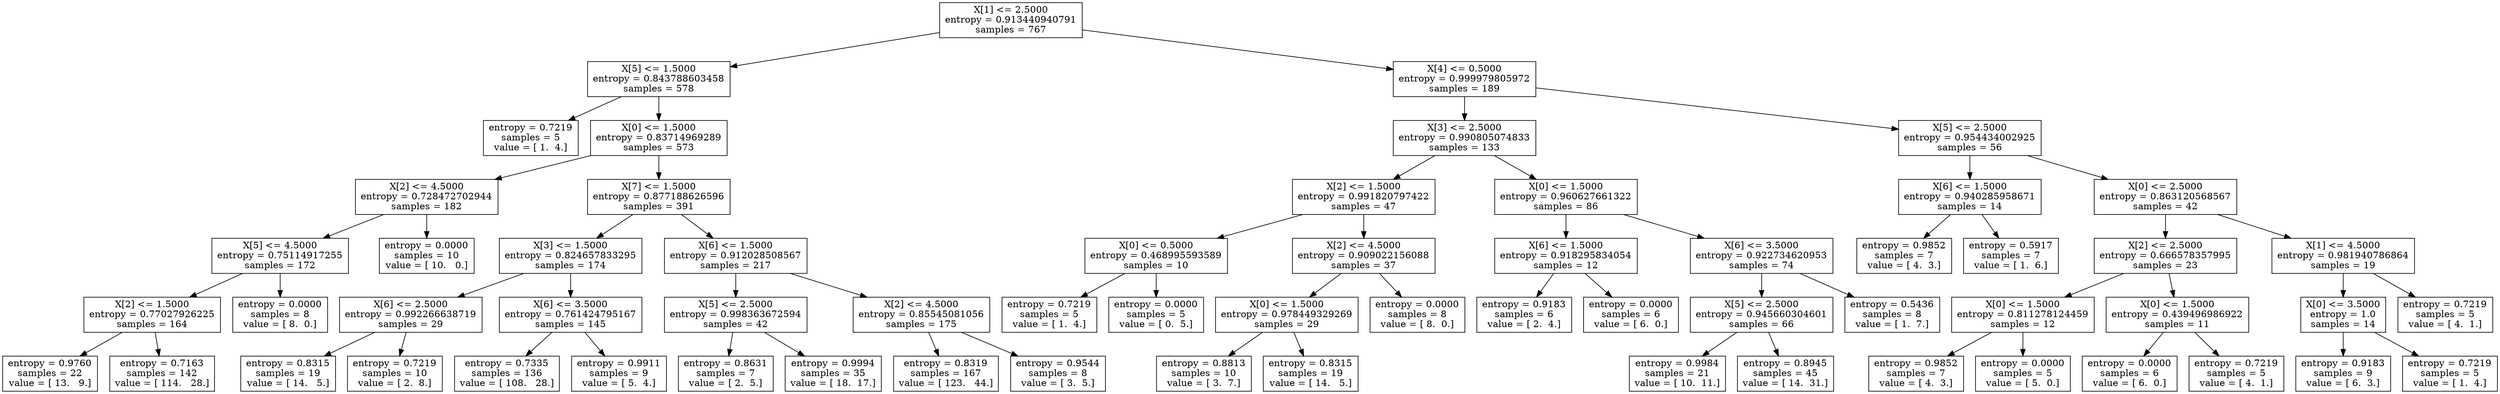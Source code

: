 digraph Tree {
0 [label="X[1] <= 2.5000\nentropy = 0.913440940791\nsamples = 767", shape="box"] ;
1 [label="X[5] <= 1.5000\nentropy = 0.843788603458\nsamples = 578", shape="box"] ;
0 -> 1 ;
2 [label="entropy = 0.7219\nsamples = 5\nvalue = [ 1.  4.]", shape="box"] ;
1 -> 2 ;
3 [label="X[0] <= 1.5000\nentropy = 0.83714969289\nsamples = 573", shape="box"] ;
1 -> 3 ;
4 [label="X[2] <= 4.5000\nentropy = 0.728472702944\nsamples = 182", shape="box"] ;
3 -> 4 ;
5 [label="X[5] <= 4.5000\nentropy = 0.75114917255\nsamples = 172", shape="box"] ;
4 -> 5 ;
6 [label="X[2] <= 1.5000\nentropy = 0.77027926225\nsamples = 164", shape="box"] ;
5 -> 6 ;
7 [label="entropy = 0.9760\nsamples = 22\nvalue = [ 13.   9.]", shape="box"] ;
6 -> 7 ;
8 [label="entropy = 0.7163\nsamples = 142\nvalue = [ 114.   28.]", shape="box"] ;
6 -> 8 ;
9 [label="entropy = 0.0000\nsamples = 8\nvalue = [ 8.  0.]", shape="box"] ;
5 -> 9 ;
10 [label="entropy = 0.0000\nsamples = 10\nvalue = [ 10.   0.]", shape="box"] ;
4 -> 10 ;
11 [label="X[7] <= 1.5000\nentropy = 0.877188626596\nsamples = 391", shape="box"] ;
3 -> 11 ;
12 [label="X[3] <= 1.5000\nentropy = 0.824657833295\nsamples = 174", shape="box"] ;
11 -> 12 ;
13 [label="X[6] <= 2.5000\nentropy = 0.992266638719\nsamples = 29", shape="box"] ;
12 -> 13 ;
14 [label="entropy = 0.8315\nsamples = 19\nvalue = [ 14.   5.]", shape="box"] ;
13 -> 14 ;
15 [label="entropy = 0.7219\nsamples = 10\nvalue = [ 2.  8.]", shape="box"] ;
13 -> 15 ;
16 [label="X[6] <= 3.5000\nentropy = 0.761424795167\nsamples = 145", shape="box"] ;
12 -> 16 ;
17 [label="entropy = 0.7335\nsamples = 136\nvalue = [ 108.   28.]", shape="box"] ;
16 -> 17 ;
18 [label="entropy = 0.9911\nsamples = 9\nvalue = [ 5.  4.]", shape="box"] ;
16 -> 18 ;
19 [label="X[6] <= 1.5000\nentropy = 0.912028508567\nsamples = 217", shape="box"] ;
11 -> 19 ;
20 [label="X[5] <= 2.5000\nentropy = 0.998363672594\nsamples = 42", shape="box"] ;
19 -> 20 ;
21 [label="entropy = 0.8631\nsamples = 7\nvalue = [ 2.  5.]", shape="box"] ;
20 -> 21 ;
22 [label="entropy = 0.9994\nsamples = 35\nvalue = [ 18.  17.]", shape="box"] ;
20 -> 22 ;
23 [label="X[2] <= 4.5000\nentropy = 0.85545081056\nsamples = 175", shape="box"] ;
19 -> 23 ;
24 [label="entropy = 0.8319\nsamples = 167\nvalue = [ 123.   44.]", shape="box"] ;
23 -> 24 ;
25 [label="entropy = 0.9544\nsamples = 8\nvalue = [ 3.  5.]", shape="box"] ;
23 -> 25 ;
26 [label="X[4] <= 0.5000\nentropy = 0.999979805972\nsamples = 189", shape="box"] ;
0 -> 26 ;
27 [label="X[3] <= 2.5000\nentropy = 0.990805074833\nsamples = 133", shape="box"] ;
26 -> 27 ;
28 [label="X[2] <= 1.5000\nentropy = 0.991820797422\nsamples = 47", shape="box"] ;
27 -> 28 ;
29 [label="X[0] <= 0.5000\nentropy = 0.468995593589\nsamples = 10", shape="box"] ;
28 -> 29 ;
30 [label="entropy = 0.7219\nsamples = 5\nvalue = [ 1.  4.]", shape="box"] ;
29 -> 30 ;
31 [label="entropy = 0.0000\nsamples = 5\nvalue = [ 0.  5.]", shape="box"] ;
29 -> 31 ;
32 [label="X[2] <= 4.5000\nentropy = 0.909022156088\nsamples = 37", shape="box"] ;
28 -> 32 ;
33 [label="X[0] <= 1.5000\nentropy = 0.978449329269\nsamples = 29", shape="box"] ;
32 -> 33 ;
34 [label="entropy = 0.8813\nsamples = 10\nvalue = [ 3.  7.]", shape="box"] ;
33 -> 34 ;
35 [label="entropy = 0.8315\nsamples = 19\nvalue = [ 14.   5.]", shape="box"] ;
33 -> 35 ;
36 [label="entropy = 0.0000\nsamples = 8\nvalue = [ 8.  0.]", shape="box"] ;
32 -> 36 ;
37 [label="X[0] <= 1.5000\nentropy = 0.960627661322\nsamples = 86", shape="box"] ;
27 -> 37 ;
38 [label="X[6] <= 1.5000\nentropy = 0.918295834054\nsamples = 12", shape="box"] ;
37 -> 38 ;
39 [label="entropy = 0.9183\nsamples = 6\nvalue = [ 2.  4.]", shape="box"] ;
38 -> 39 ;
40 [label="entropy = 0.0000\nsamples = 6\nvalue = [ 6.  0.]", shape="box"] ;
38 -> 40 ;
41 [label="X[6] <= 3.5000\nentropy = 0.922734620953\nsamples = 74", shape="box"] ;
37 -> 41 ;
42 [label="X[5] <= 2.5000\nentropy = 0.945660304601\nsamples = 66", shape="box"] ;
41 -> 42 ;
43 [label="entropy = 0.9984\nsamples = 21\nvalue = [ 10.  11.]", shape="box"] ;
42 -> 43 ;
44 [label="entropy = 0.8945\nsamples = 45\nvalue = [ 14.  31.]", shape="box"] ;
42 -> 44 ;
45 [label="entropy = 0.5436\nsamples = 8\nvalue = [ 1.  7.]", shape="box"] ;
41 -> 45 ;
46 [label="X[5] <= 2.5000\nentropy = 0.954434002925\nsamples = 56", shape="box"] ;
26 -> 46 ;
47 [label="X[6] <= 1.5000\nentropy = 0.940285958671\nsamples = 14", shape="box"] ;
46 -> 47 ;
48 [label="entropy = 0.9852\nsamples = 7\nvalue = [ 4.  3.]", shape="box"] ;
47 -> 48 ;
49 [label="entropy = 0.5917\nsamples = 7\nvalue = [ 1.  6.]", shape="box"] ;
47 -> 49 ;
50 [label="X[0] <= 2.5000\nentropy = 0.863120568567\nsamples = 42", shape="box"] ;
46 -> 50 ;
51 [label="X[2] <= 2.5000\nentropy = 0.666578357995\nsamples = 23", shape="box"] ;
50 -> 51 ;
52 [label="X[0] <= 1.5000\nentropy = 0.811278124459\nsamples = 12", shape="box"] ;
51 -> 52 ;
53 [label="entropy = 0.9852\nsamples = 7\nvalue = [ 4.  3.]", shape="box"] ;
52 -> 53 ;
54 [label="entropy = 0.0000\nsamples = 5\nvalue = [ 5.  0.]", shape="box"] ;
52 -> 54 ;
55 [label="X[0] <= 1.5000\nentropy = 0.439496986922\nsamples = 11", shape="box"] ;
51 -> 55 ;
56 [label="entropy = 0.0000\nsamples = 6\nvalue = [ 6.  0.]", shape="box"] ;
55 -> 56 ;
57 [label="entropy = 0.7219\nsamples = 5\nvalue = [ 4.  1.]", shape="box"] ;
55 -> 57 ;
58 [label="X[1] <= 4.5000\nentropy = 0.981940786864\nsamples = 19", shape="box"] ;
50 -> 58 ;
59 [label="X[0] <= 3.5000\nentropy = 1.0\nsamples = 14", shape="box"] ;
58 -> 59 ;
60 [label="entropy = 0.9183\nsamples = 9\nvalue = [ 6.  3.]", shape="box"] ;
59 -> 60 ;
61 [label="entropy = 0.7219\nsamples = 5\nvalue = [ 1.  4.]", shape="box"] ;
59 -> 61 ;
62 [label="entropy = 0.7219\nsamples = 5\nvalue = [ 4.  1.]", shape="box"] ;
58 -> 62 ;
}